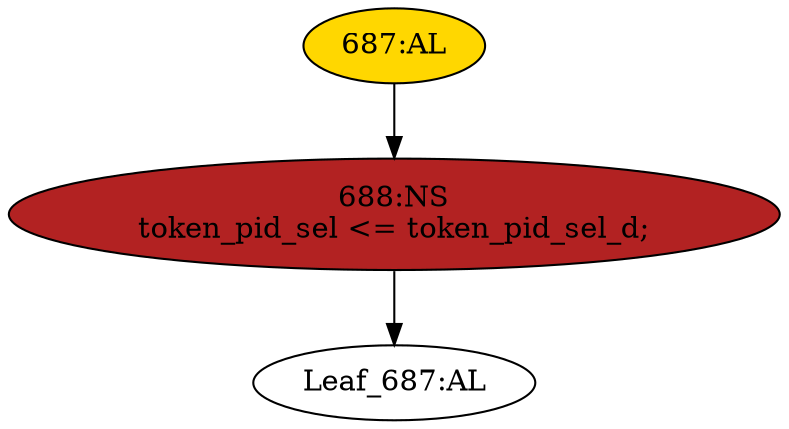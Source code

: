strict digraph "" {
	node [label="\N"];
	"687:AL"	 [ast="<pyverilog.vparser.ast.Always object at 0x7fae5e225e90>",
		clk_sens=True,
		fillcolor=gold,
		label="687:AL",
		sens="['clk']",
		statements="[]",
		style=filled,
		typ=Always,
		use_var="['token_pid_sel_d']"];
	"688:NS"	 [ast="<pyverilog.vparser.ast.NonblockingSubstitution object at 0x7fae5e225f90>",
		fillcolor=firebrick,
		label="688:NS
token_pid_sel <= token_pid_sel_d;",
		statements="[<pyverilog.vparser.ast.NonblockingSubstitution object at 0x7fae5e225f90>]",
		style=filled,
		typ=NonblockingSubstitution];
	"687:AL" -> "688:NS"	 [cond="[]",
		lineno=None];
	"Leaf_687:AL"	 [def_var="['token_pid_sel']",
		label="Leaf_687:AL"];
	"688:NS" -> "Leaf_687:AL"	 [cond="[]",
		lineno=None];
}
